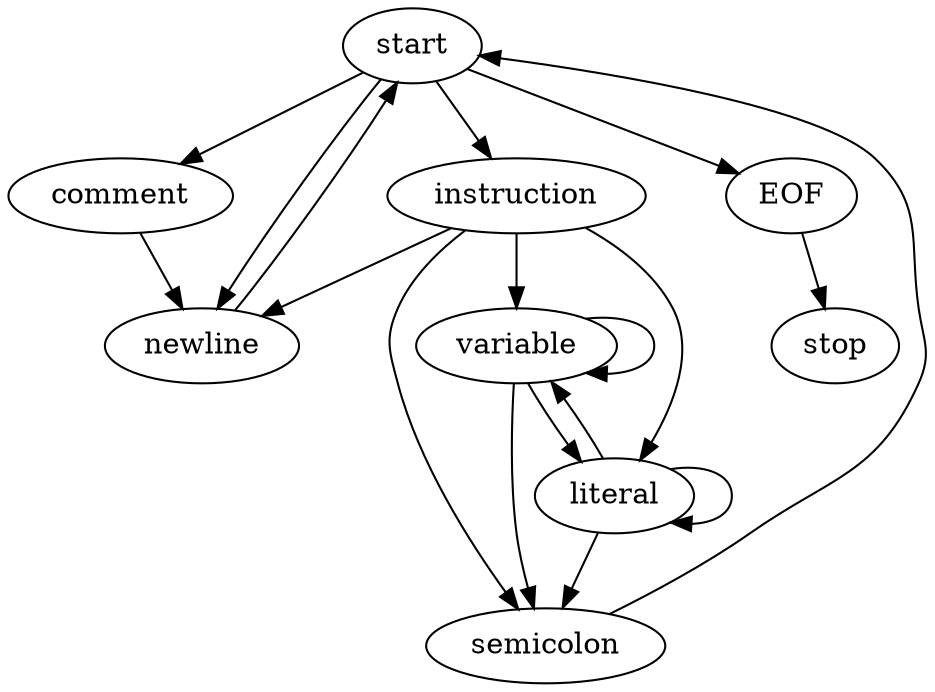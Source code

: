 digraph SomeASM
{
    start -> 
    {
        comment;
        newline;
        instruction;
        EOF;
    }
    
    comment -> newline;
    newline -> start;
    semicolon -> start;
    EOF -> stop;
    
    instruction ->
    {
        newline;
        variable;
        literal;
        semicolon;
    }
        
    variable -> 
    {
        variable;
        literal;
        semicolon;
    }
    
    
    literal -> 
    {
        literal;
        variable;
        semicolon;
    }
}

